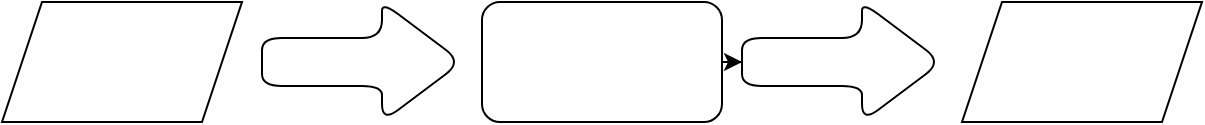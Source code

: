 <mxfile version="21.5.0" type="github">
  <diagram name="Page-1" id="yyFTRwEPW4bBnsyi_7uA">
    <mxGraphModel dx="1050" dy="541" grid="1" gridSize="10" guides="1" tooltips="1" connect="1" arrows="1" fold="1" page="1" pageScale="1" pageWidth="850" pageHeight="1100" math="0" shadow="0">
      <root>
        <mxCell id="0" />
        <mxCell id="1" parent="0" />
        <mxCell id="PXOY1WFZdeME8l16No-w-1" value="" style="shape=parallelogram;perimeter=parallelogramPerimeter;whiteSpace=wrap;html=1;fixedSize=1;strokeColor=#000000;" vertex="1" parent="1">
          <mxGeometry x="40" y="260" width="120" height="60" as="geometry" />
        </mxCell>
        <mxCell id="PXOY1WFZdeME8l16No-w-2" value="" style="shape=parallelogram;perimeter=parallelogramPerimeter;whiteSpace=wrap;html=1;fixedSize=1;" vertex="1" parent="1">
          <mxGeometry x="520" y="260" width="120" height="60" as="geometry" />
        </mxCell>
        <mxCell id="PXOY1WFZdeME8l16No-w-6" value="" style="edgeStyle=orthogonalEdgeStyle;rounded=0;orthogonalLoop=1;jettySize=auto;html=1;" edge="1" parent="1" source="PXOY1WFZdeME8l16No-w-3" target="PXOY1WFZdeME8l16No-w-5">
          <mxGeometry relative="1" as="geometry" />
        </mxCell>
        <mxCell id="PXOY1WFZdeME8l16No-w-3" value="" style="rounded=1;whiteSpace=wrap;html=1;" vertex="1" parent="1">
          <mxGeometry x="280" y="260" width="120" height="60" as="geometry" />
        </mxCell>
        <mxCell id="PXOY1WFZdeME8l16No-w-5" value="" style="shape=singleArrow;whiteSpace=wrap;html=1;arrowWidth=0.4;arrowSize=0.4;rounded=1;" vertex="1" parent="1">
          <mxGeometry x="410" y="260" width="100" height="60" as="geometry" />
        </mxCell>
        <mxCell id="PXOY1WFZdeME8l16No-w-8" value="" style="shape=singleArrow;whiteSpace=wrap;html=1;arrowWidth=0.4;arrowSize=0.4;rounded=1;" vertex="1" parent="1">
          <mxGeometry x="170" y="260" width="100" height="60" as="geometry" />
        </mxCell>
      </root>
    </mxGraphModel>
  </diagram>
</mxfile>
